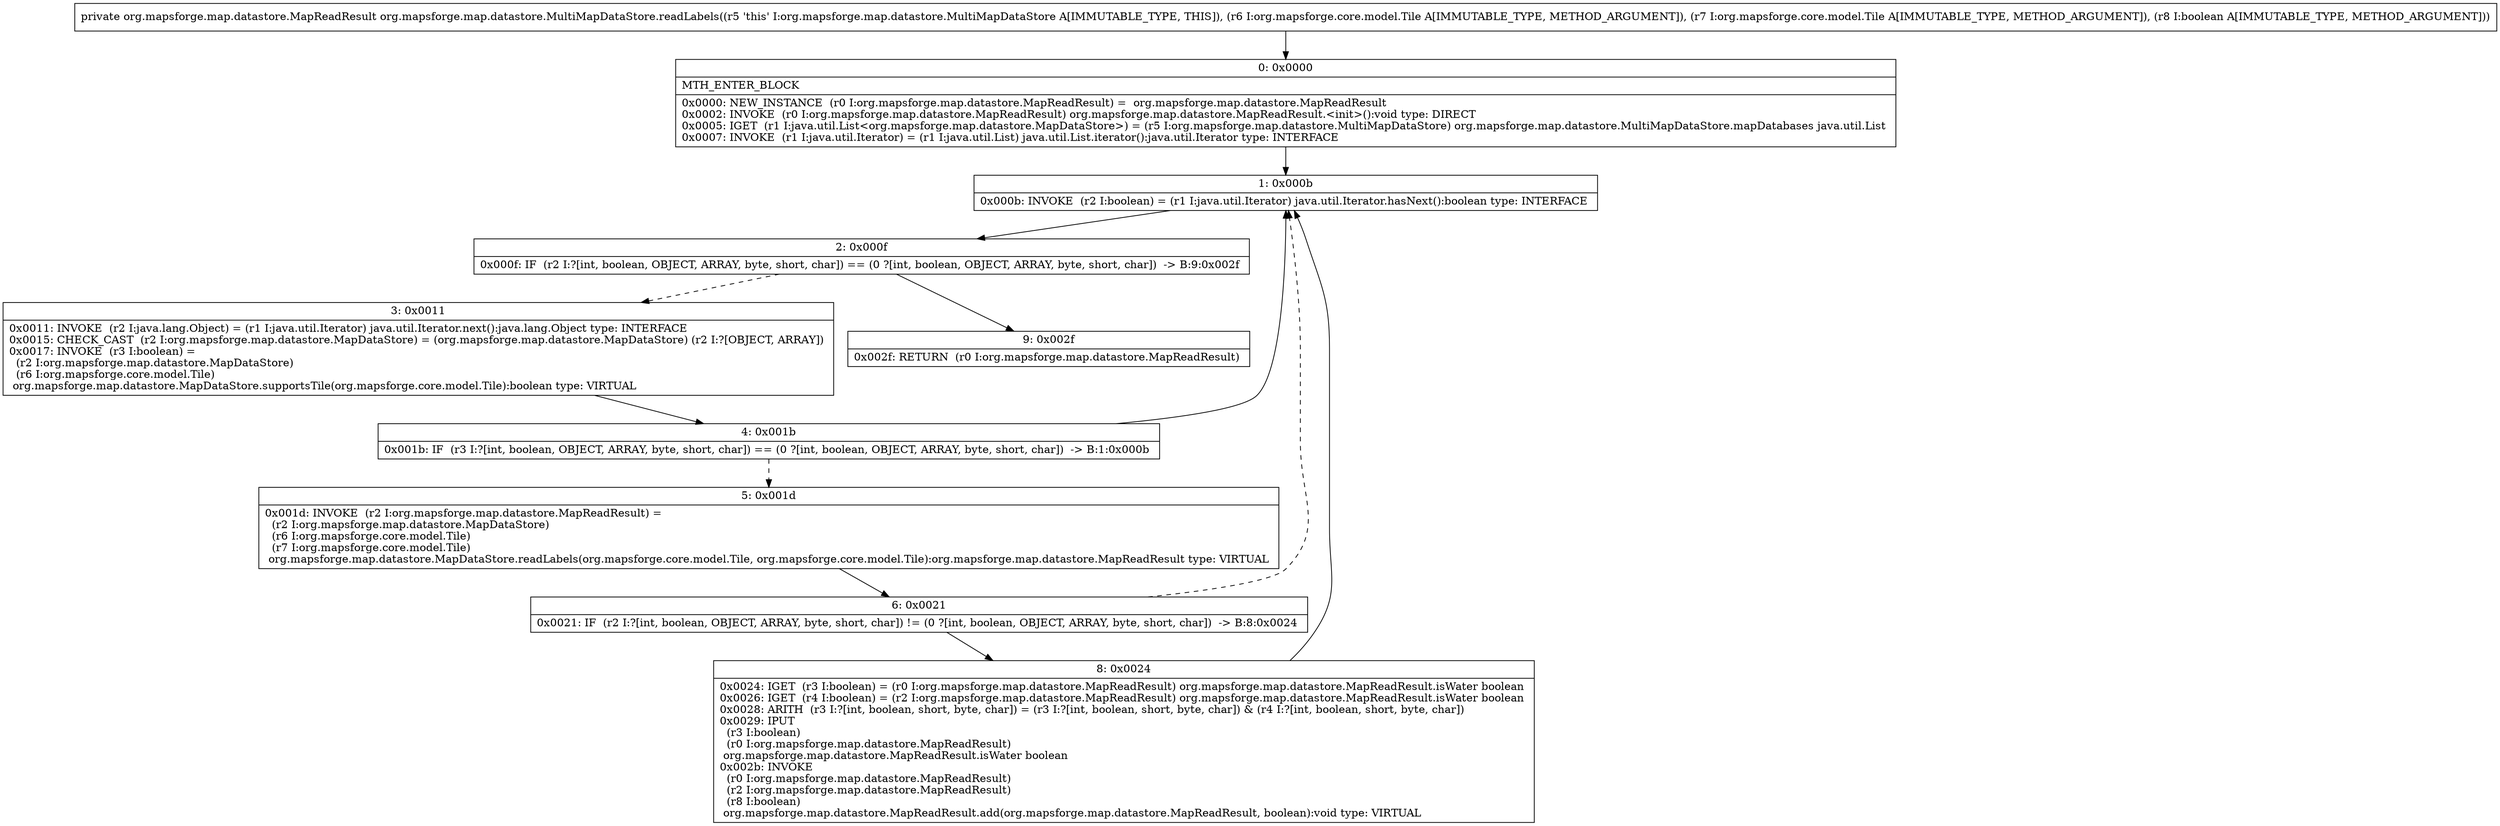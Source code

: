 digraph "CFG fororg.mapsforge.map.datastore.MultiMapDataStore.readLabels(Lorg\/mapsforge\/core\/model\/Tile;Lorg\/mapsforge\/core\/model\/Tile;Z)Lorg\/mapsforge\/map\/datastore\/MapReadResult;" {
Node_0 [shape=record,label="{0\:\ 0x0000|MTH_ENTER_BLOCK\l|0x0000: NEW_INSTANCE  (r0 I:org.mapsforge.map.datastore.MapReadResult) =  org.mapsforge.map.datastore.MapReadResult \l0x0002: INVOKE  (r0 I:org.mapsforge.map.datastore.MapReadResult) org.mapsforge.map.datastore.MapReadResult.\<init\>():void type: DIRECT \l0x0005: IGET  (r1 I:java.util.List\<org.mapsforge.map.datastore.MapDataStore\>) = (r5 I:org.mapsforge.map.datastore.MultiMapDataStore) org.mapsforge.map.datastore.MultiMapDataStore.mapDatabases java.util.List \l0x0007: INVOKE  (r1 I:java.util.Iterator) = (r1 I:java.util.List) java.util.List.iterator():java.util.Iterator type: INTERFACE \l}"];
Node_1 [shape=record,label="{1\:\ 0x000b|0x000b: INVOKE  (r2 I:boolean) = (r1 I:java.util.Iterator) java.util.Iterator.hasNext():boolean type: INTERFACE \l}"];
Node_2 [shape=record,label="{2\:\ 0x000f|0x000f: IF  (r2 I:?[int, boolean, OBJECT, ARRAY, byte, short, char]) == (0 ?[int, boolean, OBJECT, ARRAY, byte, short, char])  \-\> B:9:0x002f \l}"];
Node_3 [shape=record,label="{3\:\ 0x0011|0x0011: INVOKE  (r2 I:java.lang.Object) = (r1 I:java.util.Iterator) java.util.Iterator.next():java.lang.Object type: INTERFACE \l0x0015: CHECK_CAST  (r2 I:org.mapsforge.map.datastore.MapDataStore) = (org.mapsforge.map.datastore.MapDataStore) (r2 I:?[OBJECT, ARRAY]) \l0x0017: INVOKE  (r3 I:boolean) = \l  (r2 I:org.mapsforge.map.datastore.MapDataStore)\l  (r6 I:org.mapsforge.core.model.Tile)\l org.mapsforge.map.datastore.MapDataStore.supportsTile(org.mapsforge.core.model.Tile):boolean type: VIRTUAL \l}"];
Node_4 [shape=record,label="{4\:\ 0x001b|0x001b: IF  (r3 I:?[int, boolean, OBJECT, ARRAY, byte, short, char]) == (0 ?[int, boolean, OBJECT, ARRAY, byte, short, char])  \-\> B:1:0x000b \l}"];
Node_5 [shape=record,label="{5\:\ 0x001d|0x001d: INVOKE  (r2 I:org.mapsforge.map.datastore.MapReadResult) = \l  (r2 I:org.mapsforge.map.datastore.MapDataStore)\l  (r6 I:org.mapsforge.core.model.Tile)\l  (r7 I:org.mapsforge.core.model.Tile)\l org.mapsforge.map.datastore.MapDataStore.readLabels(org.mapsforge.core.model.Tile, org.mapsforge.core.model.Tile):org.mapsforge.map.datastore.MapReadResult type: VIRTUAL \l}"];
Node_6 [shape=record,label="{6\:\ 0x0021|0x0021: IF  (r2 I:?[int, boolean, OBJECT, ARRAY, byte, short, char]) != (0 ?[int, boolean, OBJECT, ARRAY, byte, short, char])  \-\> B:8:0x0024 \l}"];
Node_8 [shape=record,label="{8\:\ 0x0024|0x0024: IGET  (r3 I:boolean) = (r0 I:org.mapsforge.map.datastore.MapReadResult) org.mapsforge.map.datastore.MapReadResult.isWater boolean \l0x0026: IGET  (r4 I:boolean) = (r2 I:org.mapsforge.map.datastore.MapReadResult) org.mapsforge.map.datastore.MapReadResult.isWater boolean \l0x0028: ARITH  (r3 I:?[int, boolean, short, byte, char]) = (r3 I:?[int, boolean, short, byte, char]) & (r4 I:?[int, boolean, short, byte, char]) \l0x0029: IPUT  \l  (r3 I:boolean)\l  (r0 I:org.mapsforge.map.datastore.MapReadResult)\l org.mapsforge.map.datastore.MapReadResult.isWater boolean \l0x002b: INVOKE  \l  (r0 I:org.mapsforge.map.datastore.MapReadResult)\l  (r2 I:org.mapsforge.map.datastore.MapReadResult)\l  (r8 I:boolean)\l org.mapsforge.map.datastore.MapReadResult.add(org.mapsforge.map.datastore.MapReadResult, boolean):void type: VIRTUAL \l}"];
Node_9 [shape=record,label="{9\:\ 0x002f|0x002f: RETURN  (r0 I:org.mapsforge.map.datastore.MapReadResult) \l}"];
MethodNode[shape=record,label="{private org.mapsforge.map.datastore.MapReadResult org.mapsforge.map.datastore.MultiMapDataStore.readLabels((r5 'this' I:org.mapsforge.map.datastore.MultiMapDataStore A[IMMUTABLE_TYPE, THIS]), (r6 I:org.mapsforge.core.model.Tile A[IMMUTABLE_TYPE, METHOD_ARGUMENT]), (r7 I:org.mapsforge.core.model.Tile A[IMMUTABLE_TYPE, METHOD_ARGUMENT]), (r8 I:boolean A[IMMUTABLE_TYPE, METHOD_ARGUMENT])) }"];
MethodNode -> Node_0;
Node_0 -> Node_1;
Node_1 -> Node_2;
Node_2 -> Node_3[style=dashed];
Node_2 -> Node_9;
Node_3 -> Node_4;
Node_4 -> Node_1;
Node_4 -> Node_5[style=dashed];
Node_5 -> Node_6;
Node_6 -> Node_8;
Node_6 -> Node_1[style=dashed];
Node_8 -> Node_1;
}

